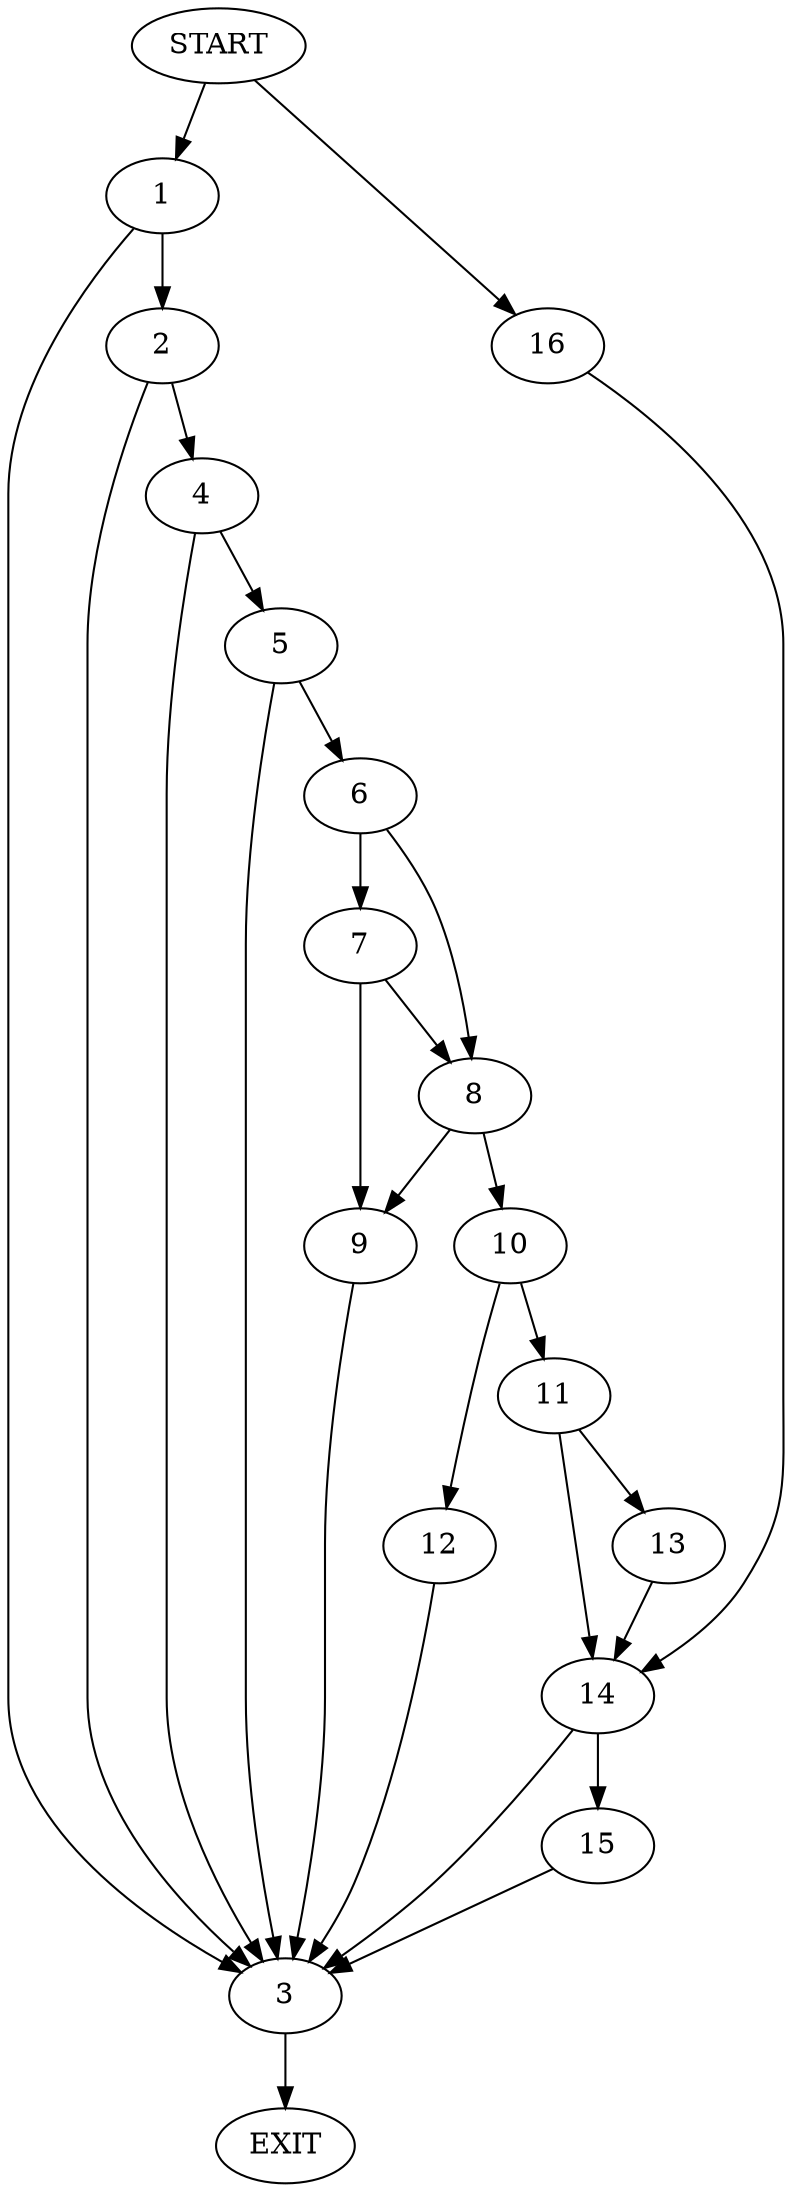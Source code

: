 digraph {
0 [label="START"]
17 [label="EXIT"]
0 -> 1
1 -> 2
1 -> 3
3 -> 17
2 -> 3
2 -> 4
4 -> 3
4 -> 5
5 -> 3
5 -> 6
6 -> 7
6 -> 8
7 -> 9
7 -> 8
8 -> 9
8 -> 10
9 -> 3
10 -> 11
10 -> 12
12 -> 3
11 -> 13
11 -> 14
13 -> 14
14 -> 3
14 -> 15
0 -> 16
16 -> 14
15 -> 3
}
